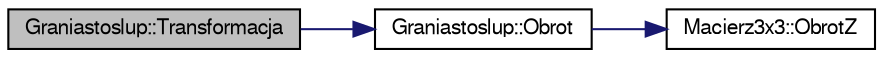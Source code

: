 digraph "Graniastoslup::Transformacja"
{
 // LATEX_PDF_SIZE
  edge [fontname="FreeSans",fontsize="10",labelfontname="FreeSans",labelfontsize="10"];
  node [fontname="FreeSans",fontsize="10",shape=record];
  rankdir="LR";
  Node1 [label="Graniastoslup::Transformacja",height=0.2,width=0.4,color="black", fillcolor="grey75", style="filled", fontcolor="black",tooltip="Metoda transformujaca prostopadloscia."];
  Node1 -> Node2 [color="midnightblue",fontsize="10",style="solid",fontname="FreeSans"];
  Node2 [label="Graniastoslup::Obrot",height=0.2,width=0.4,color="black", fillcolor="white", style="filled",URL="$a00142.html#a46ef0ef79e273d707017f59bc5512548",tooltip="Metoda Obracajaca Prostopadloscian."];
  Node2 -> Node3 [color="midnightblue",fontsize="10",style="solid",fontname="FreeSans"];
  Node3 [label="Macierz3x3::ObrotZ",height=0.2,width=0.4,color="black", fillcolor="white", style="filled",URL="$a00146.html#ab0699c8f99fa17bbcc4a7c400bed506d",tooltip="Metoda generujaca macierz obrotu wokol osi OZ."];
}
